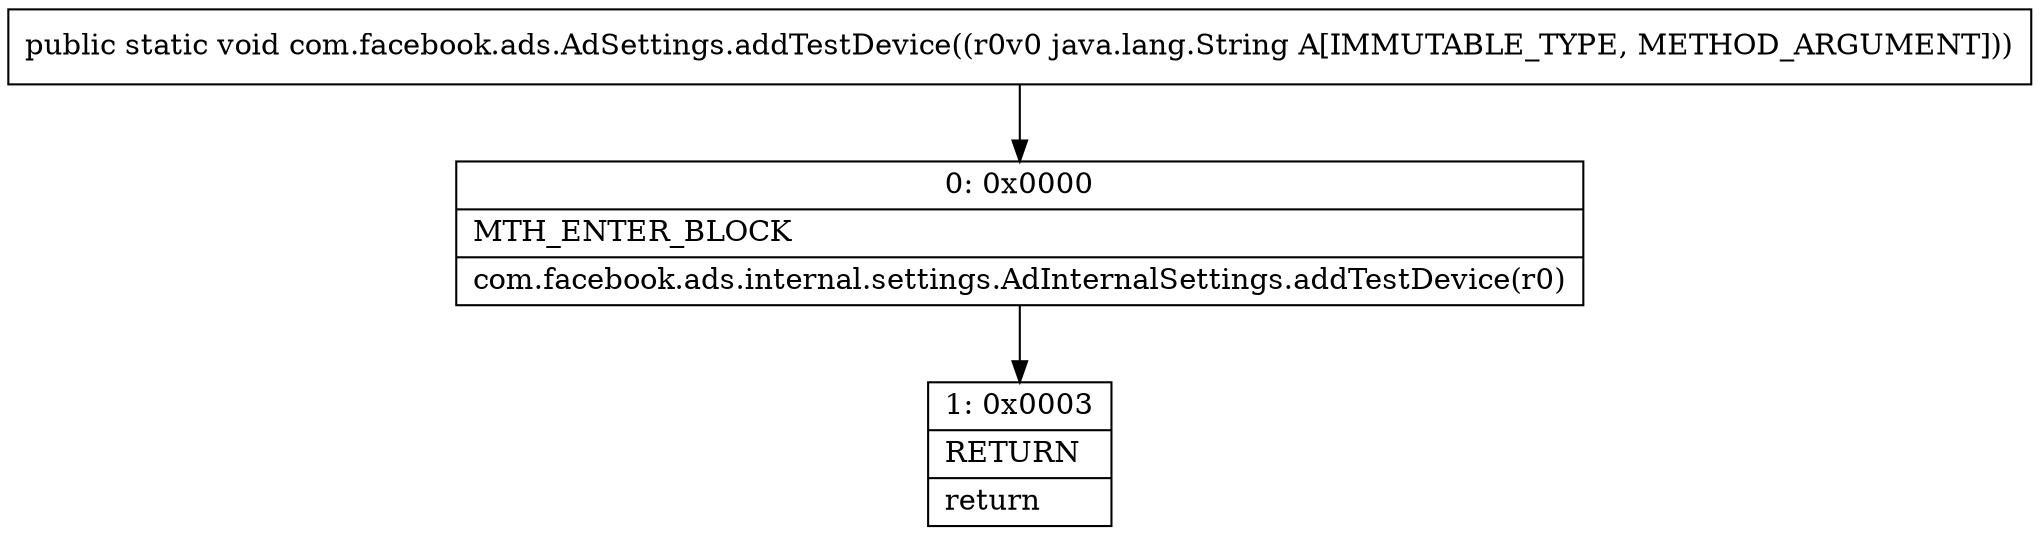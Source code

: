 digraph "CFG forcom.facebook.ads.AdSettings.addTestDevice(Ljava\/lang\/String;)V" {
Node_0 [shape=record,label="{0\:\ 0x0000|MTH_ENTER_BLOCK\l|com.facebook.ads.internal.settings.AdInternalSettings.addTestDevice(r0)\l}"];
Node_1 [shape=record,label="{1\:\ 0x0003|RETURN\l|return\l}"];
MethodNode[shape=record,label="{public static void com.facebook.ads.AdSettings.addTestDevice((r0v0 java.lang.String A[IMMUTABLE_TYPE, METHOD_ARGUMENT])) }"];
MethodNode -> Node_0;
Node_0 -> Node_1;
}

